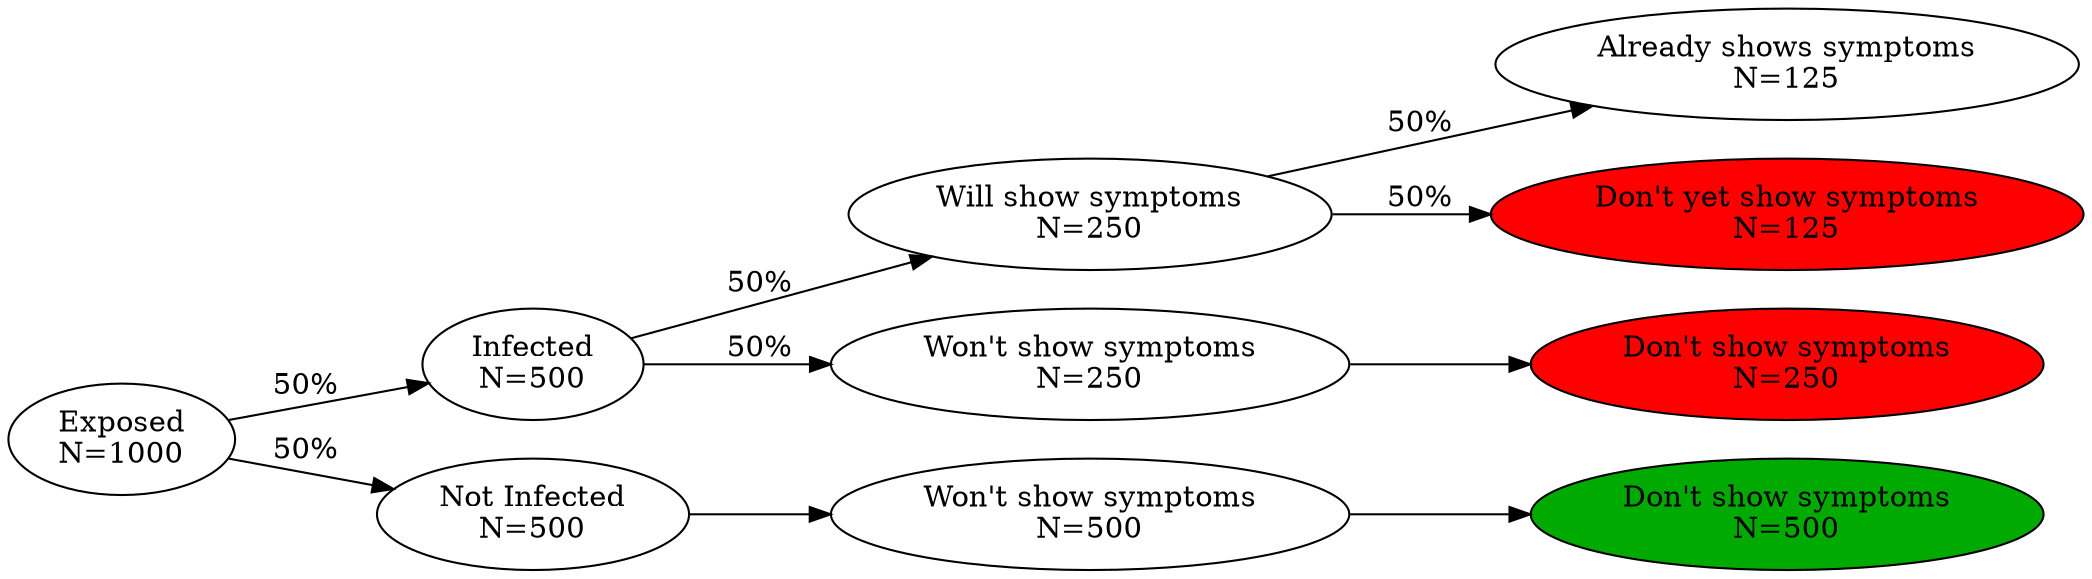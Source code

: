 digraph g{
    rankdir=LR;
    exposed [label="Exposed\nN=1000"];
    infected [label="Infected\nN=500"];
    not_infected [label="Not Infected\nN=500"];
    will [label="Will show symptoms\nN=250"];
    wont [label="Won't show symptoms\nN=250"] ;
    have [label="Already shows symptoms\nN=125"];
    havent [label="Don't yet show symptoms\nN=125",
            style="filled", fillcolor="red"];
    dont   [label="Don't show symptoms\nN=250",
            style="filled", fillcolor="red"];
    wont2  [label="Won't show symptoms\nN=500"];
    dont2  [label="Don't show symptoms\nN=500",
            style="filled", fillcolor="#00AA00"];
    exposed -> infected [label="50%"];
    exposed -> not_infected [label="50%"];
    infected -> will [label="50%"] ;
    infected -> wont [label="50%"];
    wont -> dont;
    will -> have [label="50%"];
    will -> havent [label="50%"];
    not_infected -> wont2;
    wont2 -> dont2;
}
